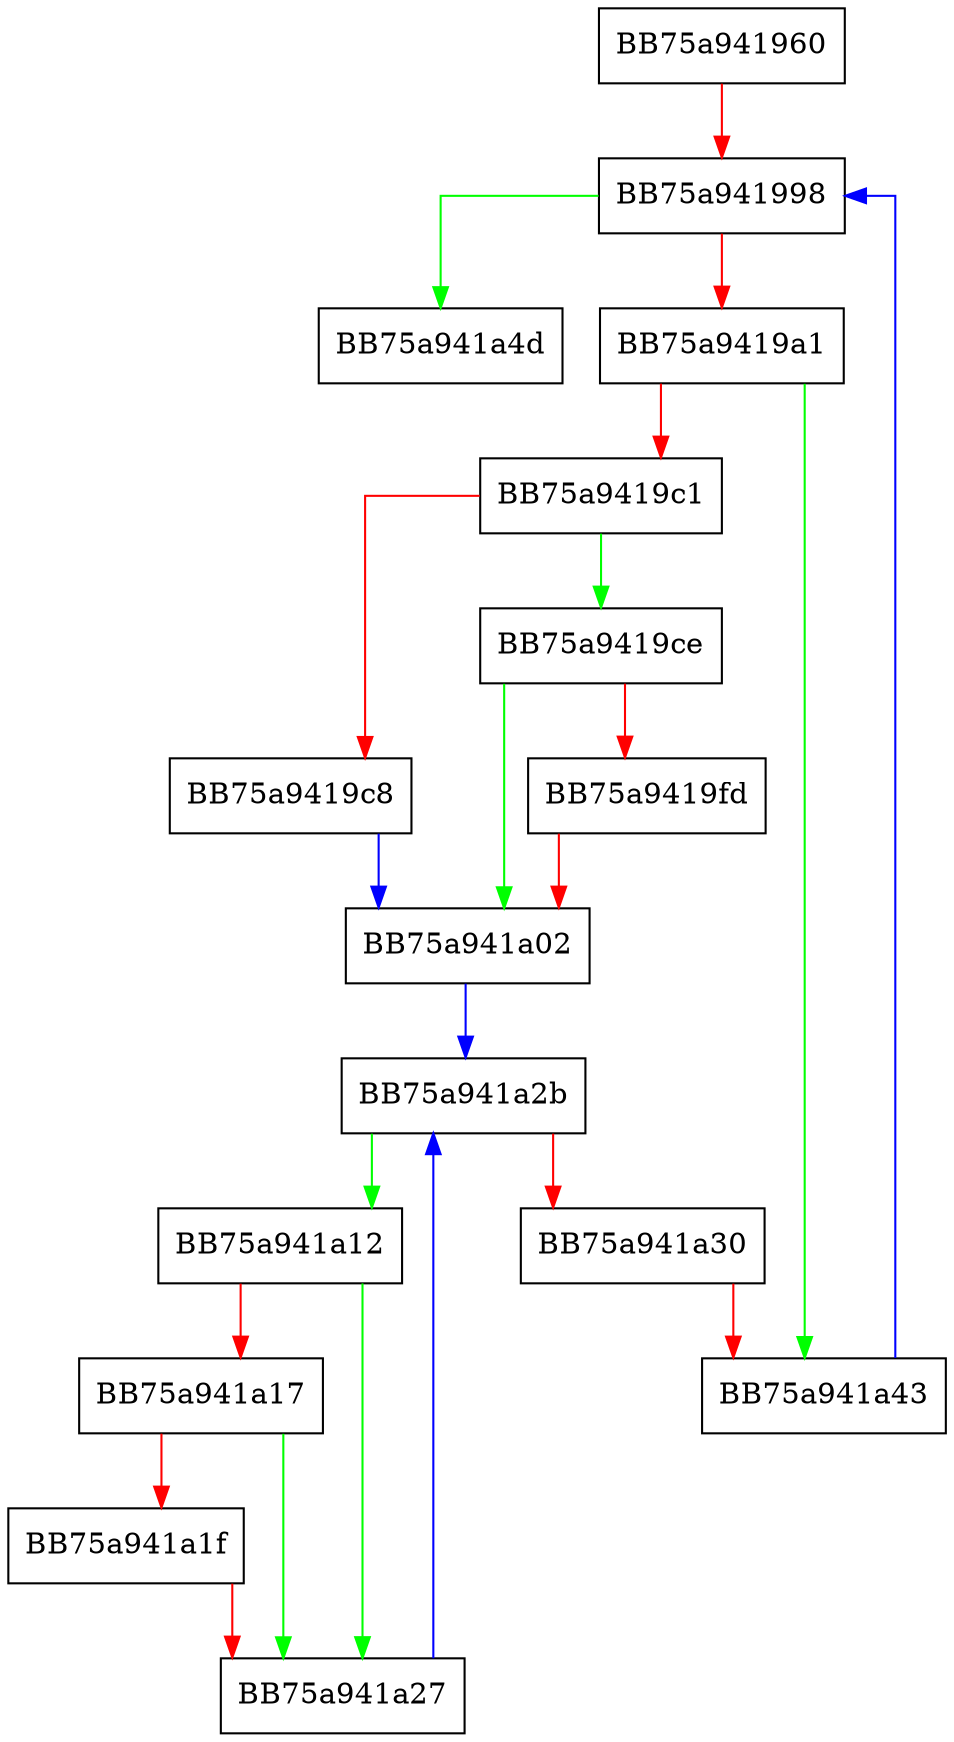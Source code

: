 digraph refresh {
  node [shape="box"];
  graph [splines=ortho];
  BB75a941960 -> BB75a941998 [color="red"];
  BB75a941998 -> BB75a941a4d [color="green"];
  BB75a941998 -> BB75a9419a1 [color="red"];
  BB75a9419a1 -> BB75a941a43 [color="green"];
  BB75a9419a1 -> BB75a9419c1 [color="red"];
  BB75a9419c1 -> BB75a9419ce [color="green"];
  BB75a9419c1 -> BB75a9419c8 [color="red"];
  BB75a9419c8 -> BB75a941a02 [color="blue"];
  BB75a9419ce -> BB75a941a02 [color="green"];
  BB75a9419ce -> BB75a9419fd [color="red"];
  BB75a9419fd -> BB75a941a02 [color="red"];
  BB75a941a02 -> BB75a941a2b [color="blue"];
  BB75a941a12 -> BB75a941a27 [color="green"];
  BB75a941a12 -> BB75a941a17 [color="red"];
  BB75a941a17 -> BB75a941a27 [color="green"];
  BB75a941a17 -> BB75a941a1f [color="red"];
  BB75a941a1f -> BB75a941a27 [color="red"];
  BB75a941a27 -> BB75a941a2b [color="blue"];
  BB75a941a2b -> BB75a941a12 [color="green"];
  BB75a941a2b -> BB75a941a30 [color="red"];
  BB75a941a30 -> BB75a941a43 [color="red"];
  BB75a941a43 -> BB75a941998 [color="blue"];
}